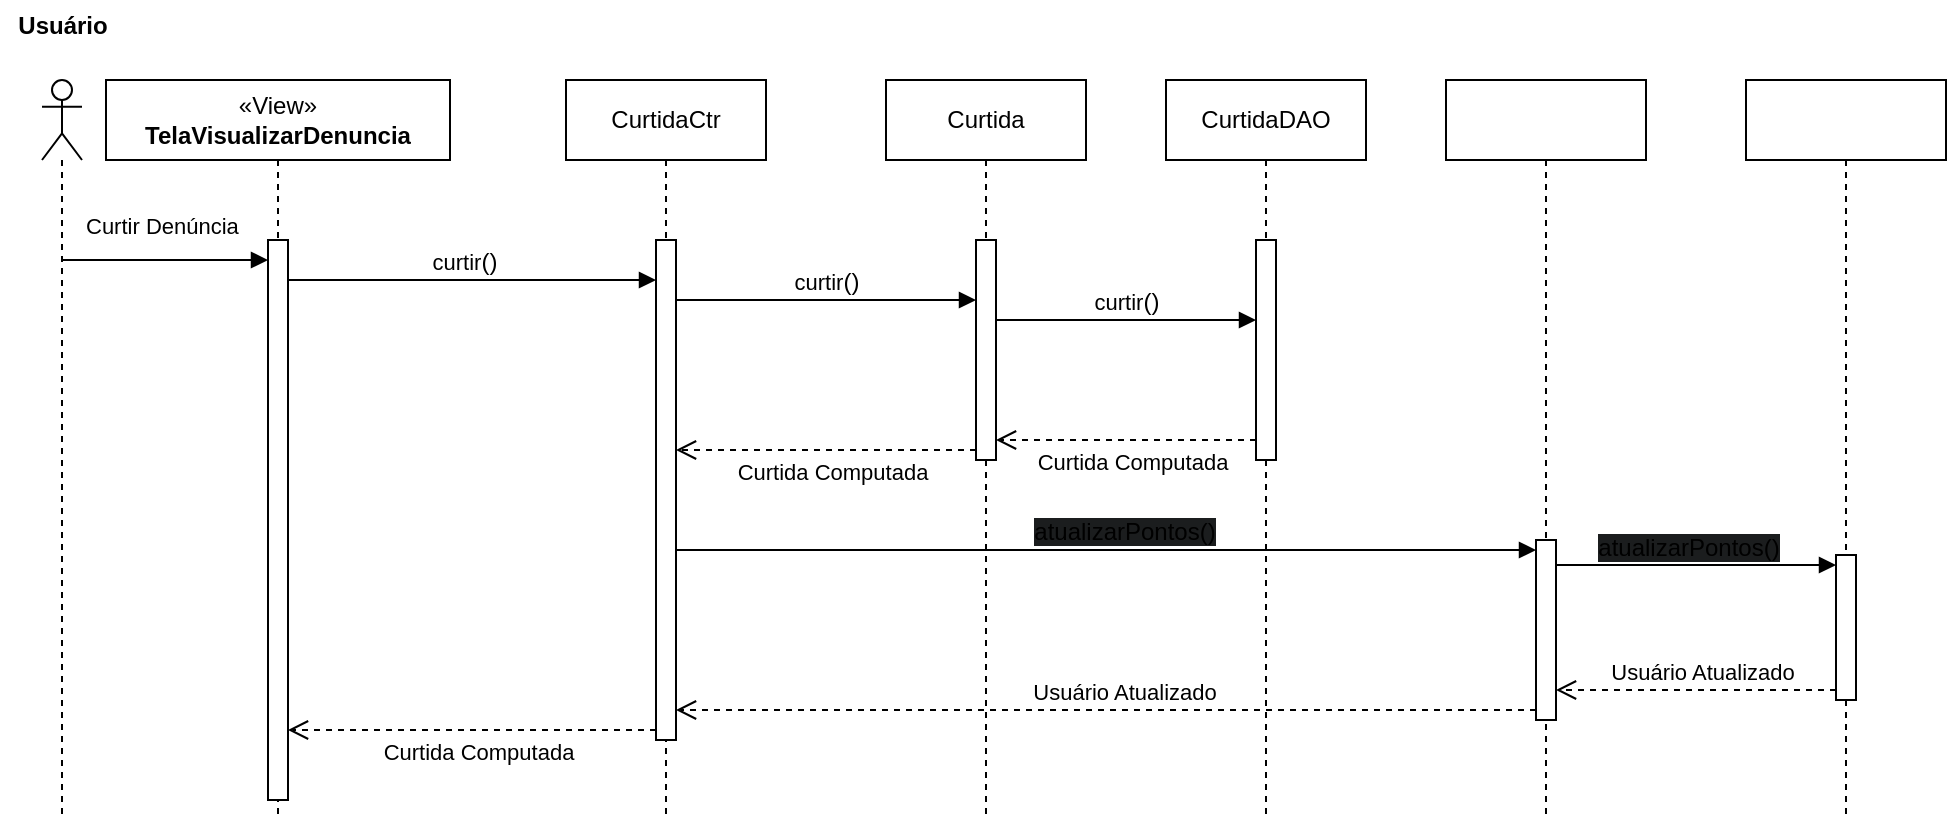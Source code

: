 <mxfile version="24.1.0" type="device">
  <diagram name="Page-1" id="2YBvvXClWsGukQMizWep">
    <mxGraphModel dx="3387" dy="984" grid="1" gridSize="10" guides="1" tooltips="1" connect="1" arrows="1" fold="1" page="1" pageScale="1" pageWidth="850" pageHeight="1100" math="0" shadow="0">
      <root>
        <mxCell id="0" />
        <mxCell id="1" parent="0" />
        <mxCell id="RSITEJIctfZ_Kpc4l4vB-1" value="" style="shape=umlLifeline;perimeter=lifelinePerimeter;whiteSpace=wrap;html=1;container=1;dropTarget=0;collapsible=0;recursiveResize=0;outlineConnect=0;portConstraint=eastwest;newEdgeStyle={&quot;curved&quot;:0,&quot;rounded&quot;:0};participant=umlActor;" vertex="1" parent="1">
          <mxGeometry x="-1669" y="130" width="20" height="370" as="geometry" />
        </mxCell>
        <mxCell id="RSITEJIctfZ_Kpc4l4vB-2" value="«View»&lt;br&gt;&lt;b&gt;TelaVisualizarDenuncia&lt;/b&gt;" style="shape=umlLifeline;perimeter=lifelinePerimeter;whiteSpace=wrap;html=1;container=1;dropTarget=0;collapsible=0;recursiveResize=0;outlineConnect=0;portConstraint=eastwest;newEdgeStyle={&quot;curved&quot;:0,&quot;rounded&quot;:0};" vertex="1" parent="1">
          <mxGeometry x="-1637" y="130" width="172" height="370" as="geometry" />
        </mxCell>
        <mxCell id="RSITEJIctfZ_Kpc4l4vB-3" value="" style="html=1;points=[[0,0,0,0,5],[0,1,0,0,-5],[1,0,0,0,5],[1,1,0,0,-5]];perimeter=orthogonalPerimeter;outlineConnect=0;targetShapes=umlLifeline;portConstraint=eastwest;newEdgeStyle={&quot;curved&quot;:0,&quot;rounded&quot;:0};" vertex="1" parent="RSITEJIctfZ_Kpc4l4vB-2">
          <mxGeometry x="81" y="80" width="10" height="280" as="geometry" />
        </mxCell>
        <mxCell id="RSITEJIctfZ_Kpc4l4vB-4" value="&lt;span style=&quot;font-family: Helvetica; font-size: 12px; font-style: normal; font-variant-ligatures: normal; font-variant-caps: normal; font-weight: 400; letter-spacing: normal; orphans: 2; text-align: center; text-indent: 0px; text-transform: none; widows: 2; word-spacing: 0px; -webkit-text-stroke-width: 0px; white-space: nowrap; text-decoration-thickness: initial; text-decoration-style: initial; text-decoration-color: initial; float: none; display: inline !important;&quot;&gt;Curtida&lt;/span&gt;" style="shape=umlLifeline;perimeter=lifelinePerimeter;whiteSpace=wrap;html=1;container=1;dropTarget=0;collapsible=0;recursiveResize=0;outlineConnect=0;portConstraint=eastwest;newEdgeStyle={&quot;curved&quot;:0,&quot;rounded&quot;:0};" vertex="1" parent="1">
          <mxGeometry x="-1247" y="130" width="100" height="370" as="geometry" />
        </mxCell>
        <mxCell id="RSITEJIctfZ_Kpc4l4vB-5" value="" style="html=1;points=[[0,0,0,0,5],[0,1,0,0,-5],[1,0,0,0,5],[1,1,0,0,-5]];perimeter=orthogonalPerimeter;outlineConnect=0;targetShapes=umlLifeline;portConstraint=eastwest;newEdgeStyle={&quot;curved&quot;:0,&quot;rounded&quot;:0};" vertex="1" parent="RSITEJIctfZ_Kpc4l4vB-4">
          <mxGeometry x="45" y="80" width="10" height="110" as="geometry" />
        </mxCell>
        <mxCell id="RSITEJIctfZ_Kpc4l4vB-8" value="&lt;span style=&quot;text-wrap: nowrap;&quot;&gt;CurtidaCtr&lt;/span&gt;" style="shape=umlLifeline;perimeter=lifelinePerimeter;whiteSpace=wrap;html=1;container=1;dropTarget=0;collapsible=0;recursiveResize=0;outlineConnect=0;portConstraint=eastwest;newEdgeStyle={&quot;curved&quot;:0,&quot;rounded&quot;:0};" vertex="1" parent="1">
          <mxGeometry x="-1407" y="130" width="100" height="370" as="geometry" />
        </mxCell>
        <mxCell id="RSITEJIctfZ_Kpc4l4vB-9" value="" style="html=1;points=[[0,0,0,0,5],[0,1,0,0,-5],[1,0,0,0,5],[1,1,0,0,-5]];perimeter=orthogonalPerimeter;outlineConnect=0;targetShapes=umlLifeline;portConstraint=eastwest;newEdgeStyle={&quot;curved&quot;:0,&quot;rounded&quot;:0};" vertex="1" parent="RSITEJIctfZ_Kpc4l4vB-8">
          <mxGeometry x="45" y="80" width="10" height="250" as="geometry" />
        </mxCell>
        <mxCell id="RSITEJIctfZ_Kpc4l4vB-10" value="Curtir Denúncia" style="endArrow=block;endFill=1;html=1;edgeStyle=orthogonalEdgeStyle;align=left;verticalAlign=top;rounded=0;" edge="1" parent="1" target="RSITEJIctfZ_Kpc4l4vB-3">
          <mxGeometry x="-0.808" y="30" relative="1" as="geometry">
            <mxPoint x="-1659.071" y="220" as="sourcePoint" />
            <mxPoint x="-1554" y="220" as="targetPoint" />
            <mxPoint as="offset" />
            <Array as="points">
              <mxPoint x="-1627" y="220" />
              <mxPoint x="-1627" y="220" />
            </Array>
          </mxGeometry>
        </mxCell>
        <mxCell id="RSITEJIctfZ_Kpc4l4vB-15" value="&lt;span style=&quot;text-align: left;&quot;&gt;curtir&lt;/span&gt;&lt;span style=&quot;font-size: 12px; text-align: left;&quot;&gt;()&lt;/span&gt;" style="html=1;verticalAlign=bottom;endArrow=block;curved=0;rounded=0;" edge="1" parent="1">
          <mxGeometry x="-0.044" relative="1" as="geometry">
            <mxPoint x="-1546" y="230" as="sourcePoint" />
            <mxPoint as="offset" />
            <mxPoint x="-1362" y="230" as="targetPoint" />
          </mxGeometry>
        </mxCell>
        <mxCell id="RSITEJIctfZ_Kpc4l4vB-16" value="&lt;div style=&quot;text-align: left;&quot;&gt;curtir&lt;span style=&quot;font-size: 12px;&quot;&gt;()&lt;/span&gt;&lt;br&gt;&lt;/div&gt;" style="html=1;verticalAlign=bottom;endArrow=block;curved=0;rounded=0;" edge="1" parent="1">
          <mxGeometry x="0.003" relative="1" as="geometry">
            <mxPoint x="-1352" y="240" as="sourcePoint" />
            <mxPoint as="offset" />
            <mxPoint x="-1202" y="240" as="targetPoint" />
          </mxGeometry>
        </mxCell>
        <mxCell id="RSITEJIctfZ_Kpc4l4vB-18" value="Curtida Computada" style="html=1;verticalAlign=bottom;endArrow=open;dashed=1;endSize=8;curved=0;rounded=0;exitX=0;exitY=1;exitDx=0;exitDy=-5;exitPerimeter=0;" edge="1" parent="1" source="RSITEJIctfZ_Kpc4l4vB-5" target="RSITEJIctfZ_Kpc4l4vB-9">
          <mxGeometry x="-0.033" y="20" relative="1" as="geometry">
            <mxPoint x="-1282" y="310" as="targetPoint" />
            <mxPoint x="-1207" y="315" as="sourcePoint" />
            <mxPoint as="offset" />
          </mxGeometry>
        </mxCell>
        <mxCell id="RSITEJIctfZ_Kpc4l4vB-22" value="Usuário" style="text;align=center;fontStyle=1;verticalAlign=middle;spacingLeft=3;spacingRight=3;strokeColor=none;rotatable=0;points=[[0,0.5],[1,0.5]];portConstraint=eastwest;html=1;" vertex="1" parent="1">
          <mxGeometry x="-1690" y="90" width="62" height="26" as="geometry" />
        </mxCell>
        <mxCell id="RSITEJIctfZ_Kpc4l4vB-24" value="&lt;span style=&quot;font-family: Helvetica; font-size: 12px; font-style: normal; font-variant-ligatures: normal; font-variant-caps: normal; font-weight: 400; letter-spacing: normal; orphans: 2; text-align: center; text-indent: 0px; text-transform: none; widows: 2; word-spacing: 0px; -webkit-text-stroke-width: 0px; white-space: nowrap; text-decoration-thickness: initial; text-decoration-style: initial; text-decoration-color: initial; float: none; display: inline !important;&quot;&gt;CurtidaDAO&lt;/span&gt;" style="shape=umlLifeline;perimeter=lifelinePerimeter;whiteSpace=wrap;html=1;container=1;dropTarget=0;collapsible=0;recursiveResize=0;outlineConnect=0;portConstraint=eastwest;newEdgeStyle={&quot;curved&quot;:0,&quot;rounded&quot;:0};" vertex="1" parent="1">
          <mxGeometry x="-1107" y="130" width="100" height="370" as="geometry" />
        </mxCell>
        <mxCell id="RSITEJIctfZ_Kpc4l4vB-25" value="" style="html=1;points=[[0,0,0,0,5],[0,1,0,0,-5],[1,0,0,0,5],[1,1,0,0,-5]];perimeter=orthogonalPerimeter;outlineConnect=0;targetShapes=umlLifeline;portConstraint=eastwest;newEdgeStyle={&quot;curved&quot;:0,&quot;rounded&quot;:0};" vertex="1" parent="RSITEJIctfZ_Kpc4l4vB-24">
          <mxGeometry x="45" y="80" width="10" height="110" as="geometry" />
        </mxCell>
        <mxCell id="RSITEJIctfZ_Kpc4l4vB-26" value="&lt;div style=&quot;text-align: left;&quot;&gt;curtir&lt;span style=&quot;font-size: 12px;&quot;&gt;()&lt;/span&gt;&lt;br&gt;&lt;/div&gt;" style="html=1;verticalAlign=bottom;endArrow=block;curved=0;rounded=0;" edge="1" parent="1">
          <mxGeometry relative="1" as="geometry">
            <mxPoint x="-1192" y="250" as="sourcePoint" />
            <mxPoint as="offset" />
            <mxPoint x="-1062" y="250" as="targetPoint" />
          </mxGeometry>
        </mxCell>
        <mxCell id="RSITEJIctfZ_Kpc4l4vB-27" value="&lt;span style=&quot;font-family: Helvetica; font-size: 12px; font-style: normal; font-variant-ligatures: normal; font-variant-caps: normal; font-weight: 400; letter-spacing: normal; orphans: 2; text-align: center; text-indent: 0px; text-transform: none; widows: 2; word-spacing: 0px; -webkit-text-stroke-width: 0px; white-space: nowrap; text-decoration-thickness: initial; text-decoration-style: initial; text-decoration-color: initial; float: none; display: inline !important;&quot;&gt;&lt;font color=&quot;#ffffff&quot;&gt;Usuario&lt;/font&gt;&lt;/span&gt;" style="shape=umlLifeline;perimeter=lifelinePerimeter;whiteSpace=wrap;html=1;container=1;dropTarget=0;collapsible=0;recursiveResize=0;outlineConnect=0;portConstraint=eastwest;newEdgeStyle={&quot;curved&quot;:0,&quot;rounded&quot;:0};" vertex="1" parent="1">
          <mxGeometry x="-967" y="130" width="100" height="370" as="geometry" />
        </mxCell>
        <mxCell id="RSITEJIctfZ_Kpc4l4vB-28" value="" style="html=1;points=[[0,0,0,0,5],[0,1,0,0,-5],[1,0,0,0,5],[1,1,0,0,-5]];perimeter=orthogonalPerimeter;outlineConnect=0;targetShapes=umlLifeline;portConstraint=eastwest;newEdgeStyle={&quot;curved&quot;:0,&quot;rounded&quot;:0};" vertex="1" parent="RSITEJIctfZ_Kpc4l4vB-27">
          <mxGeometry x="45" y="230" width="10" height="90" as="geometry" />
        </mxCell>
        <mxCell id="RSITEJIctfZ_Kpc4l4vB-29" value="&lt;font color=&quot;#ffffff&quot;&gt;&lt;span style=&quot;text-wrap: nowrap;&quot;&gt;Usuario&lt;/span&gt;DAO&lt;/font&gt;" style="shape=umlLifeline;perimeter=lifelinePerimeter;whiteSpace=wrap;html=1;container=1;dropTarget=0;collapsible=0;recursiveResize=0;outlineConnect=0;portConstraint=eastwest;newEdgeStyle={&quot;curved&quot;:0,&quot;rounded&quot;:0};" vertex="1" parent="1">
          <mxGeometry x="-817" y="130" width="100" height="370" as="geometry" />
        </mxCell>
        <mxCell id="RSITEJIctfZ_Kpc4l4vB-30" value="" style="html=1;points=[[0,0,0,0,5],[0,1,0,0,-5],[1,0,0,0,5],[1,1,0,0,-5]];perimeter=orthogonalPerimeter;outlineConnect=0;targetShapes=umlLifeline;portConstraint=eastwest;newEdgeStyle={&quot;curved&quot;:0,&quot;rounded&quot;:0};" vertex="1" parent="RSITEJIctfZ_Kpc4l4vB-29">
          <mxGeometry x="45" y="237.5" width="10" height="72.5" as="geometry" />
        </mxCell>
        <mxCell id="RSITEJIctfZ_Kpc4l4vB-31" value="&lt;span style=&quot;font-size: 12px; text-align: left; background-color: rgb(27, 29, 30);&quot;&gt;atualizarPontos()&lt;/span&gt;" style="html=1;verticalAlign=bottom;endArrow=block;curved=0;rounded=0;entryX=0;entryY=0;entryDx=0;entryDy=5;entryPerimeter=0;" edge="1" parent="1" target="RSITEJIctfZ_Kpc4l4vB-28">
          <mxGeometry x="0.042" relative="1" as="geometry">
            <mxPoint x="-1352" y="365.0" as="sourcePoint" />
            <mxPoint as="offset" />
            <mxPoint x="-947" y="430" as="targetPoint" />
            <Array as="points" />
          </mxGeometry>
        </mxCell>
        <mxCell id="RSITEJIctfZ_Kpc4l4vB-32" value="&lt;span style=&quot;font-size: 12px; text-align: left; background-color: rgb(27, 29, 30);&quot;&gt;atualizarPontos()&lt;/span&gt;" style="html=1;verticalAlign=bottom;endArrow=block;curved=0;rounded=0;entryX=0;entryY=0;entryDx=0;entryDy=5;" edge="1" parent="1" source="RSITEJIctfZ_Kpc4l4vB-28" target="RSITEJIctfZ_Kpc4l4vB-30">
          <mxGeometry x="-0.06" relative="1" as="geometry">
            <mxPoint x="-801" y="395" as="sourcePoint" />
            <mxPoint as="offset" />
          </mxGeometry>
        </mxCell>
        <mxCell id="RSITEJIctfZ_Kpc4l4vB-33" value="Usuário Atualizado" style="html=1;verticalAlign=bottom;endArrow=open;dashed=1;endSize=8;curved=0;rounded=0;exitX=0;exitY=1;exitDx=0;exitDy=-5;exitPerimeter=0;" edge="1" parent="1" source="RSITEJIctfZ_Kpc4l4vB-28">
          <mxGeometry x="-0.042" relative="1" as="geometry">
            <mxPoint x="-1352" y="445.0" as="targetPoint" />
            <mxPoint as="offset" />
            <mxPoint x="-922" y="475" as="sourcePoint" />
          </mxGeometry>
        </mxCell>
        <mxCell id="RSITEJIctfZ_Kpc4l4vB-34" value="Usuário Atualizado" style="html=1;verticalAlign=bottom;endArrow=open;dashed=1;endSize=8;curved=0;rounded=0;exitX=0;exitY=1;exitDx=0;exitDy=-5;exitPerimeter=0;" edge="1" parent="1" source="RSITEJIctfZ_Kpc4l4vB-30" target="RSITEJIctfZ_Kpc4l4vB-28">
          <mxGeometry x="-0.044" relative="1" as="geometry">
            <mxPoint x="-987" y="527" as="targetPoint" />
            <mxPoint as="offset" />
            <mxPoint x="-747" y="527" as="sourcePoint" />
          </mxGeometry>
        </mxCell>
        <mxCell id="RSITEJIctfZ_Kpc4l4vB-35" value="Curtida Computada" style="html=1;verticalAlign=bottom;endArrow=open;dashed=1;endSize=8;curved=0;rounded=0;" edge="1" parent="1">
          <mxGeometry x="-0.035" y="20" relative="1" as="geometry">
            <mxPoint x="-1192" y="310" as="targetPoint" />
            <mxPoint x="-1062" y="310" as="sourcePoint" />
            <mxPoint as="offset" />
          </mxGeometry>
        </mxCell>
        <mxCell id="RSITEJIctfZ_Kpc4l4vB-37" value="Curtida Computada" style="html=1;verticalAlign=bottom;endArrow=open;dashed=1;endSize=8;curved=0;rounded=0;exitX=0;exitY=1;exitDx=0;exitDy=-5;exitPerimeter=0;" edge="1" parent="1" source="RSITEJIctfZ_Kpc4l4vB-9" target="RSITEJIctfZ_Kpc4l4vB-3">
          <mxGeometry x="-0.033" y="20" relative="1" as="geometry">
            <mxPoint x="-1517" y="325" as="targetPoint" />
            <mxPoint x="-1367" y="325" as="sourcePoint" />
            <mxPoint as="offset" />
          </mxGeometry>
        </mxCell>
      </root>
    </mxGraphModel>
  </diagram>
</mxfile>
